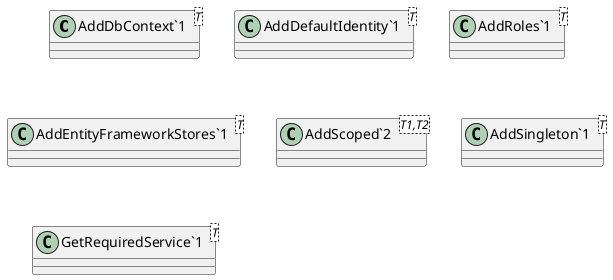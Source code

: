 @startuml
class "AddDbContext`1"<T> {
}
class "AddDefaultIdentity`1"<T> {
}
class "AddRoles`1"<T> {
}
class "AddEntityFrameworkStores`1"<T> {
}
class "AddScoped`2"<T1,T2> {
}
class "AddSingleton`1"<T> {
}
class "GetRequiredService`1"<T> {
}
@enduml
